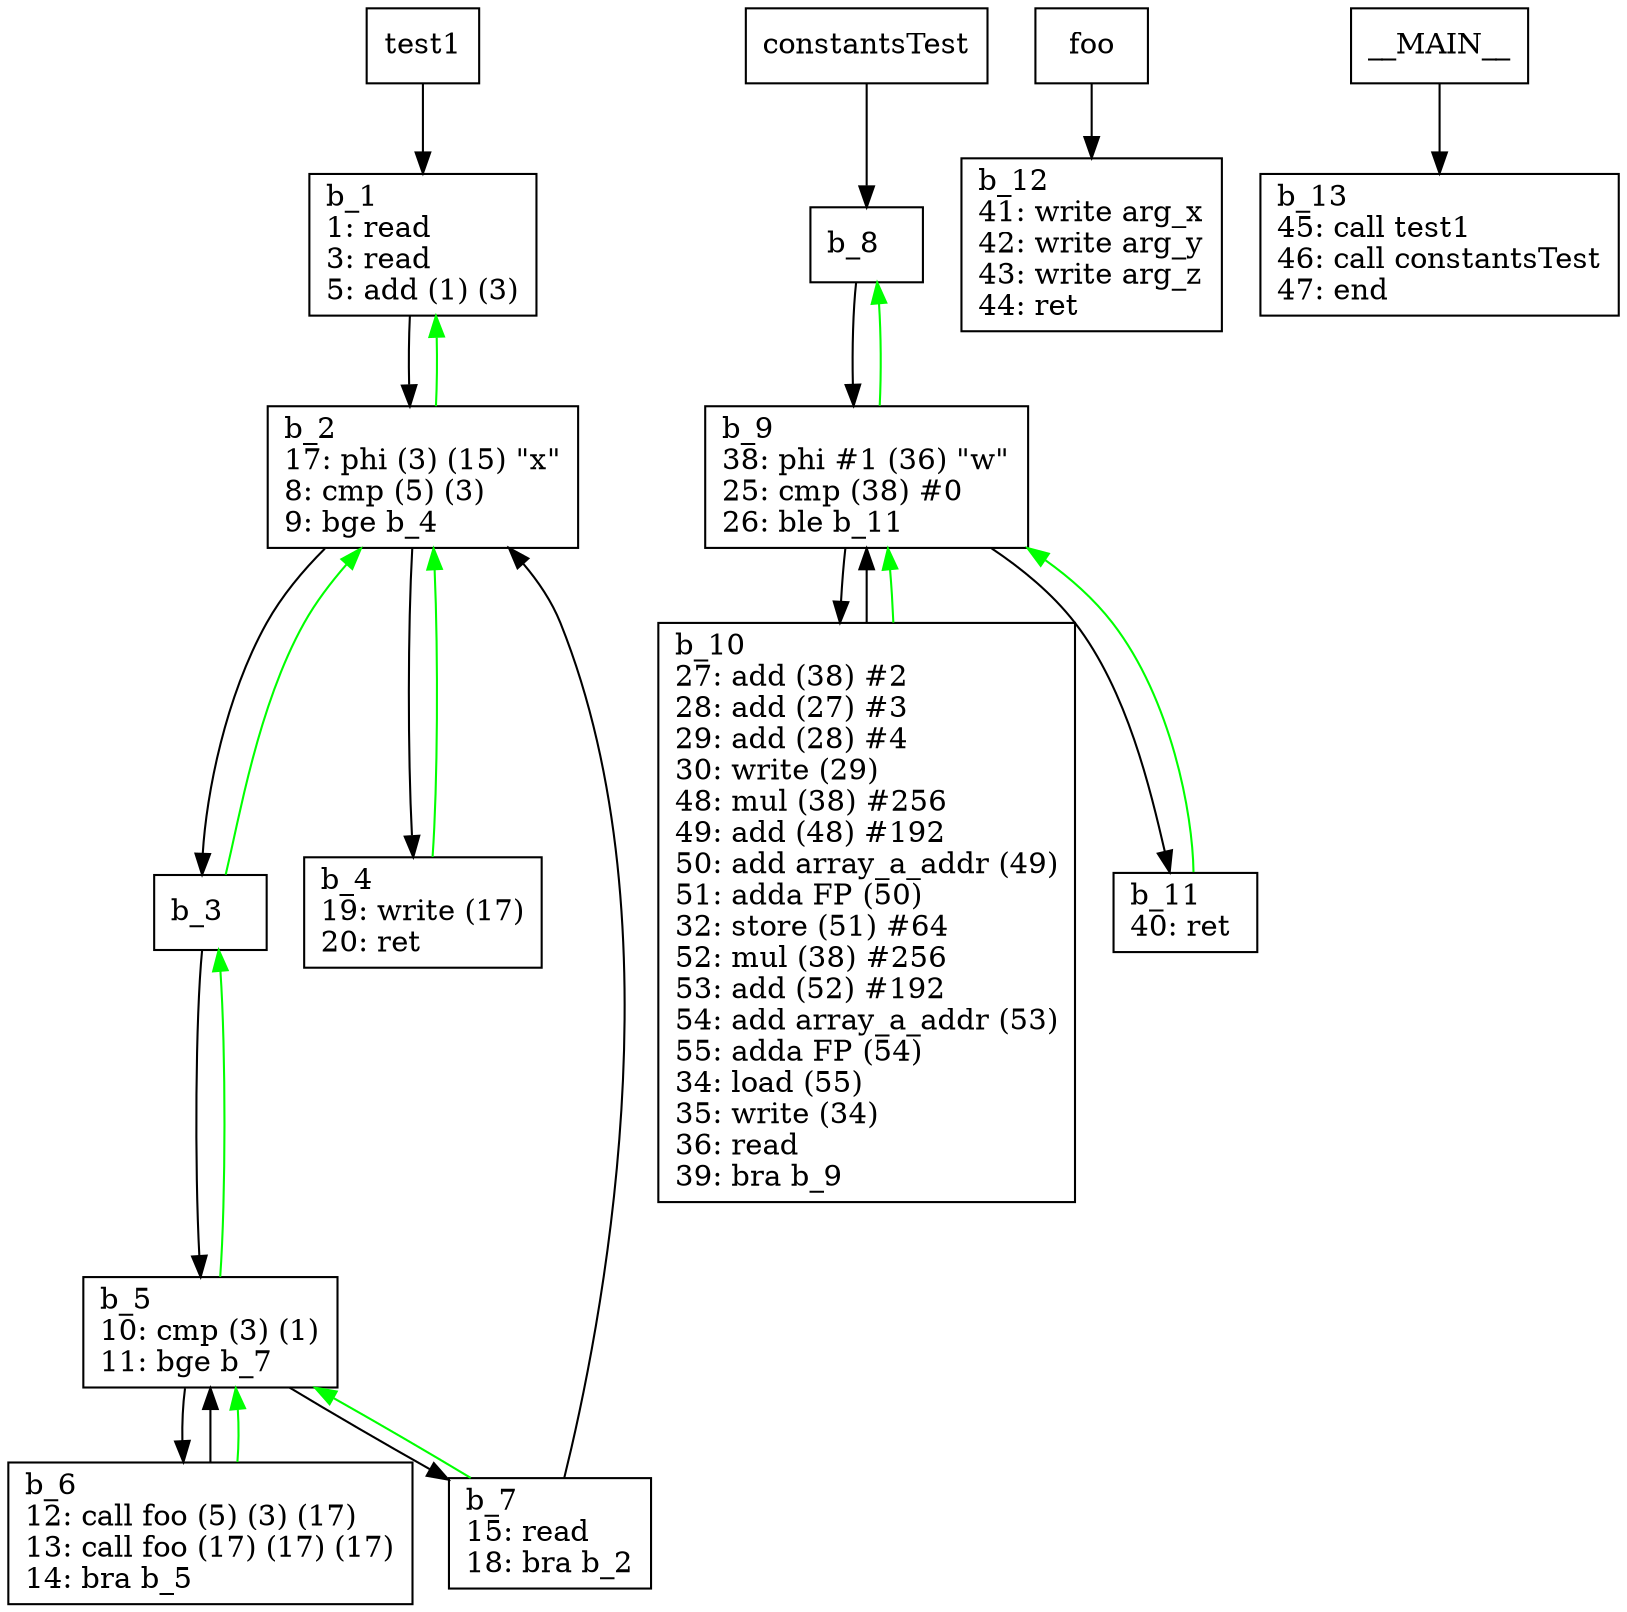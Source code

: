 digraph Computation {
node [shape=box];
test1 -> b_1;
b_1 [label="b_1\l1: read\l3: read\l5: add (1) (3)\l"]
b_1 -> b_2;
b_2 [label="b_2\l17: phi (3) (15) \"x\"\l8: cmp (5) (3)\l9: bge b_4\l"]
b_2 -> b_3;
b_3 [label="b_3\l"]
b_3 -> b_5;
b_5 [label="b_5\l10: cmp (3) (1)\l11: bge b_7\l"]
b_5 -> b_6;
b_6 [label="b_6\l12: call foo (5) (3) (17)\l13: call foo (17) (17) (17)\l14: bra b_5\l"]
b_6 -> b_5;
b_6 -> b_5[color="green"];
b_5 -> b_7;
b_7 [label="b_7\l15: read\l18: bra b_2\l"]
b_7 -> b_2;
b_7 -> b_5[color="green"];
b_5 -> b_3[color="green"];
b_3 -> b_2[color="green"];
b_2 -> b_4;
b_4 [label="b_4\l19: write (17)\l20: ret \l"]
b_4 -> b_2[color="green"];
b_2 -> b_1[color="green"];
constantsTest -> b_8;
b_8 [label="b_8\l"]
b_8 -> b_9;
b_9 [label="b_9\l38: phi #1 (36) \"w\"\l25: cmp (38) #0\l26: ble b_11\l"]
b_9 -> b_10;
b_10 [label="b_10\l27: add (38) #2\l28: add (27) #3\l29: add (28) #4\l30: write (29)\l48: mul (38) #256\l49: add (48) #192\l50: add array_a_addr (49)\l51: adda FP (50)\l32: store (51) #64\l52: mul (38) #256\l53: add (52) #192\l54: add array_a_addr (53)\l55: adda FP (54)\l34: load (55)\l35: write (34)\l36: read\l39: bra b_9\l"]
b_10 -> b_9;
b_10 -> b_9[color="green"];
b_9 -> b_11;
b_11 [label="b_11\l40: ret \l"]
b_11 -> b_9[color="green"];
b_9 -> b_8[color="green"];
foo -> b_12;
b_12 [label="b_12\l41: write arg_x\l42: write arg_y\l43: write arg_z\l44: ret \l"]
__MAIN__ -> b_13;
b_13 [label="b_13\l45: call test1\l46: call constantsTest\l47: end\l"]
}